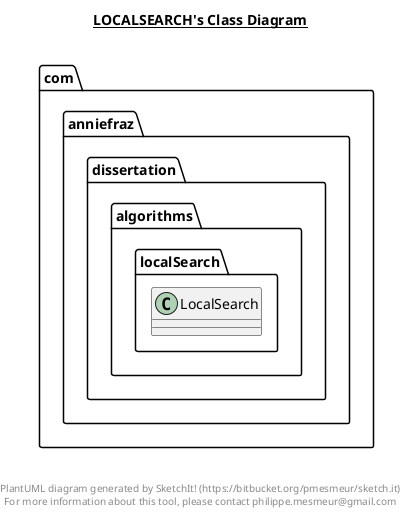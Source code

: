 @startuml

title __LOCALSEARCH's Class Diagram__\n

  package com.anniefraz.dissertation.algorithms.localSearch {
    class LocalSearch {
    }
  }
  



right footer


PlantUML diagram generated by SketchIt! (https://bitbucket.org/pmesmeur/sketch.it)
For more information about this tool, please contact philippe.mesmeur@gmail.com
endfooter

@enduml
